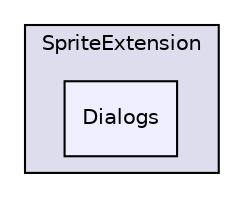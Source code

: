 digraph "Dialogs" {
  compound=true
  node [ fontsize="10", fontname="Helvetica"];
  edge [ labelfontsize="10", labelfontname="Helvetica"];
  subgraph clusterdir_00eaefe2bdcf4006a95d230b470d4584 {
    graph [ bgcolor="#ddddee", pencolor="black", label="SpriteExtension" fontname="Helvetica", fontsize="10", URL="dir_00eaefe2bdcf4006a95d230b470d4584.html"]
  dir_ede6fff8d8004f7c4fa976f49a336aeb [shape=box, label="Dialogs", style="filled", fillcolor="#eeeeff", pencolor="black", URL="dir_ede6fff8d8004f7c4fa976f49a336aeb.html"];
  }
}
